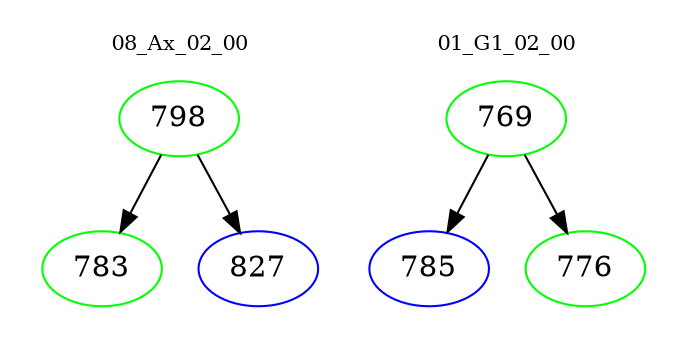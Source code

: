 digraph{
subgraph cluster_0 {
color = white
label = "08_Ax_02_00";
fontsize=10;
T0_798 [label="798", color="green"]
T0_798 -> T0_783 [color="black"]
T0_783 [label="783", color="green"]
T0_798 -> T0_827 [color="black"]
T0_827 [label="827", color="blue"]
}
subgraph cluster_1 {
color = white
label = "01_G1_02_00";
fontsize=10;
T1_769 [label="769", color="green"]
T1_769 -> T1_785 [color="black"]
T1_785 [label="785", color="blue"]
T1_769 -> T1_776 [color="black"]
T1_776 [label="776", color="green"]
}
}
